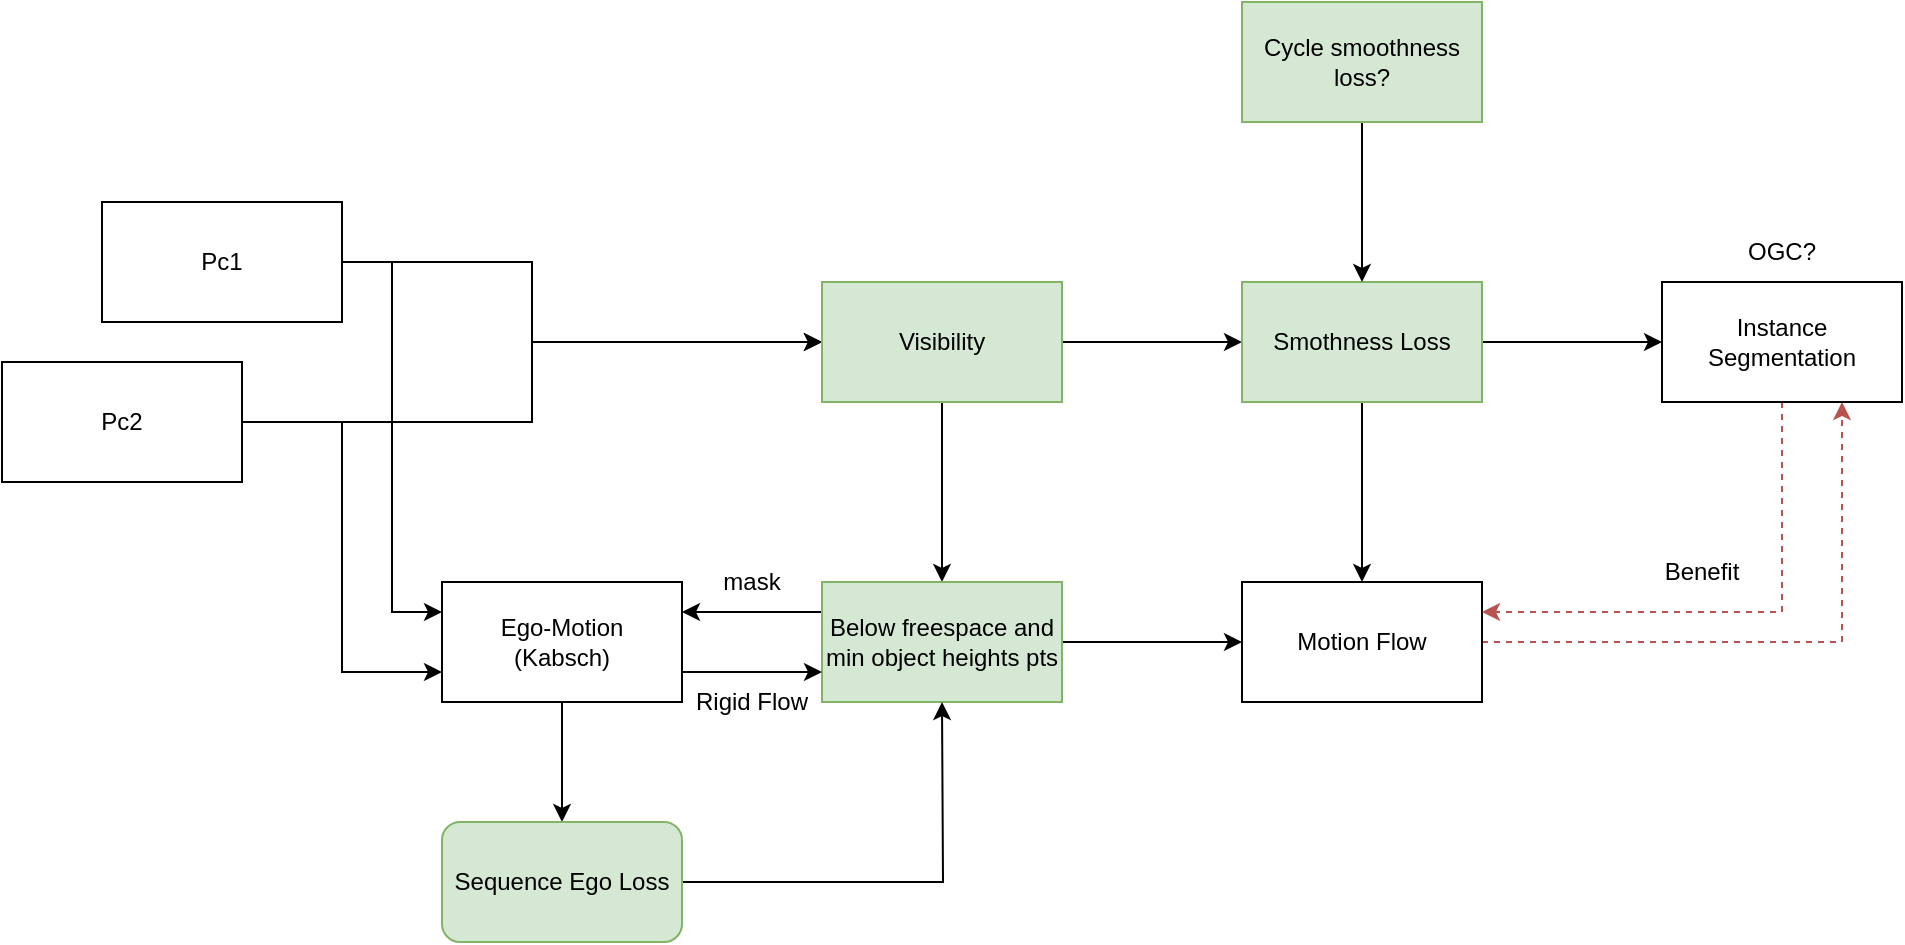 <mxfile version="21.1.2" type="device">
  <diagram name="Page-1" id="MqwonNomDQyOSovYG0t7">
    <mxGraphModel dx="2415" dy="920" grid="1" gridSize="10" guides="1" tooltips="1" connect="1" arrows="1" fold="1" page="1" pageScale="1" pageWidth="850" pageHeight="1100" math="0" shadow="0">
      <root>
        <mxCell id="0" />
        <mxCell id="1" parent="0" />
        <mxCell id="amaoutlUxbQ6_sa8AXMU-6" style="edgeStyle=orthogonalEdgeStyle;rounded=0;orthogonalLoop=1;jettySize=auto;html=1;entryX=0;entryY=0.5;entryDx=0;entryDy=0;" parent="1" target="amaoutlUxbQ6_sa8AXMU-3" edge="1">
          <mxGeometry relative="1" as="geometry">
            <mxPoint x="-55" y="300" as="sourcePoint" />
            <mxPoint x="185" y="340" as="targetPoint" />
            <Array as="points">
              <mxPoint x="35" y="300" />
              <mxPoint x="35" y="340" />
            </Array>
          </mxGeometry>
        </mxCell>
        <mxCell id="amaoutlUxbQ6_sa8AXMU-12" style="edgeStyle=orthogonalEdgeStyle;rounded=0;orthogonalLoop=1;jettySize=auto;html=1;entryX=0;entryY=0.25;entryDx=0;entryDy=0;" parent="1" source="amaoutlUxbQ6_sa8AXMU-1" target="amaoutlUxbQ6_sa8AXMU-11" edge="1">
          <mxGeometry relative="1" as="geometry" />
        </mxCell>
        <mxCell id="amaoutlUxbQ6_sa8AXMU-1" value="Pc1" style="rounded=0;whiteSpace=wrap;html=1;" parent="1" vertex="1">
          <mxGeometry x="-180" y="270" width="120" height="60" as="geometry" />
        </mxCell>
        <mxCell id="amaoutlUxbQ6_sa8AXMU-7" style="edgeStyle=orthogonalEdgeStyle;rounded=0;orthogonalLoop=1;jettySize=auto;html=1;entryX=0;entryY=0.5;entryDx=0;entryDy=0;" parent="1" source="amaoutlUxbQ6_sa8AXMU-2" target="amaoutlUxbQ6_sa8AXMU-3" edge="1">
          <mxGeometry relative="1" as="geometry" />
        </mxCell>
        <mxCell id="amaoutlUxbQ6_sa8AXMU-14" style="edgeStyle=orthogonalEdgeStyle;rounded=0;orthogonalLoop=1;jettySize=auto;html=1;entryX=0;entryY=0.75;entryDx=0;entryDy=0;" parent="1" source="amaoutlUxbQ6_sa8AXMU-2" target="amaoutlUxbQ6_sa8AXMU-11" edge="1">
          <mxGeometry relative="1" as="geometry" />
        </mxCell>
        <mxCell id="amaoutlUxbQ6_sa8AXMU-2" value="Pc2" style="rounded=0;whiteSpace=wrap;html=1;" parent="1" vertex="1">
          <mxGeometry x="-230" y="350" width="120" height="60" as="geometry" />
        </mxCell>
        <mxCell id="amaoutlUxbQ6_sa8AXMU-8" style="edgeStyle=orthogonalEdgeStyle;rounded=0;orthogonalLoop=1;jettySize=auto;html=1;entryX=0.5;entryY=0;entryDx=0;entryDy=0;" parent="1" source="amaoutlUxbQ6_sa8AXMU-3" target="amaoutlUxbQ6_sa8AXMU-9" edge="1">
          <mxGeometry relative="1" as="geometry">
            <mxPoint x="240" y="430" as="targetPoint" />
            <Array as="points" />
          </mxGeometry>
        </mxCell>
        <mxCell id="amaoutlUxbQ6_sa8AXMU-20" style="edgeStyle=orthogonalEdgeStyle;rounded=0;orthogonalLoop=1;jettySize=auto;html=1;entryX=0;entryY=0.5;entryDx=0;entryDy=0;" parent="1" source="amaoutlUxbQ6_sa8AXMU-3" target="amaoutlUxbQ6_sa8AXMU-21" edge="1">
          <mxGeometry relative="1" as="geometry">
            <mxPoint x="390" y="340" as="targetPoint" />
          </mxGeometry>
        </mxCell>
        <mxCell id="amaoutlUxbQ6_sa8AXMU-3" value="Visibility" style="rounded=0;whiteSpace=wrap;html=1;fillColor=#d5e8d4;strokeColor=#82b366;" parent="1" vertex="1">
          <mxGeometry x="180" y="310" width="120" height="60" as="geometry" />
        </mxCell>
        <mxCell id="amaoutlUxbQ6_sa8AXMU-24" style="edgeStyle=orthogonalEdgeStyle;rounded=0;orthogonalLoop=1;jettySize=auto;html=1;entryX=0;entryY=0.5;entryDx=0;entryDy=0;" parent="1" source="amaoutlUxbQ6_sa8AXMU-9" target="amaoutlUxbQ6_sa8AXMU-22" edge="1">
          <mxGeometry relative="1" as="geometry" />
        </mxCell>
        <mxCell id="amaoutlUxbQ6_sa8AXMU-32" style="edgeStyle=orthogonalEdgeStyle;rounded=0;orthogonalLoop=1;jettySize=auto;html=1;entryX=1;entryY=0.25;entryDx=0;entryDy=0;" parent="1" source="amaoutlUxbQ6_sa8AXMU-9" target="amaoutlUxbQ6_sa8AXMU-11" edge="1">
          <mxGeometry relative="1" as="geometry">
            <Array as="points">
              <mxPoint x="170" y="475" />
              <mxPoint x="170" y="475" />
            </Array>
          </mxGeometry>
        </mxCell>
        <mxCell id="amaoutlUxbQ6_sa8AXMU-9" value="Below freespace and min object heights pts" style="rounded=0;whiteSpace=wrap;html=1;fillColor=#d5e8d4;strokeColor=#82b366;" parent="1" vertex="1">
          <mxGeometry x="180" y="460" width="120" height="60" as="geometry" />
        </mxCell>
        <mxCell id="amaoutlUxbQ6_sa8AXMU-15" style="edgeStyle=orthogonalEdgeStyle;rounded=0;orthogonalLoop=1;jettySize=auto;html=1;entryX=0;entryY=0.75;entryDx=0;entryDy=0;" parent="1" source="amaoutlUxbQ6_sa8AXMU-11" target="amaoutlUxbQ6_sa8AXMU-9" edge="1">
          <mxGeometry relative="1" as="geometry">
            <Array as="points">
              <mxPoint x="130" y="505" />
              <mxPoint x="130" y="505" />
            </Array>
          </mxGeometry>
        </mxCell>
        <mxCell id="amaoutlUxbQ6_sa8AXMU-17" style="edgeStyle=orthogonalEdgeStyle;rounded=0;orthogonalLoop=1;jettySize=auto;html=1;entryX=0.5;entryY=0;entryDx=0;entryDy=0;" parent="1" source="amaoutlUxbQ6_sa8AXMU-11" target="amaoutlUxbQ6_sa8AXMU-18" edge="1">
          <mxGeometry relative="1" as="geometry">
            <mxPoint x="50" y="580" as="targetPoint" />
          </mxGeometry>
        </mxCell>
        <mxCell id="amaoutlUxbQ6_sa8AXMU-11" value="Ego-Motion&lt;br&gt;(Kabsch)" style="rounded=0;whiteSpace=wrap;html=1;" parent="1" vertex="1">
          <mxGeometry x="-10" y="460" width="120" height="60" as="geometry" />
        </mxCell>
        <mxCell id="amaoutlUxbQ6_sa8AXMU-16" value="Rigid Flow" style="text;html=1;strokeColor=none;fillColor=none;align=center;verticalAlign=middle;whiteSpace=wrap;rounded=0;" parent="1" vertex="1">
          <mxGeometry x="110" y="500" width="70" height="40" as="geometry" />
        </mxCell>
        <mxCell id="amaoutlUxbQ6_sa8AXMU-19" style="edgeStyle=orthogonalEdgeStyle;rounded=0;orthogonalLoop=1;jettySize=auto;html=1;" parent="1" source="amaoutlUxbQ6_sa8AXMU-18" edge="1">
          <mxGeometry relative="1" as="geometry">
            <mxPoint x="240" y="520" as="targetPoint" />
          </mxGeometry>
        </mxCell>
        <mxCell id="amaoutlUxbQ6_sa8AXMU-18" value="Sequence Ego Loss" style="rounded=1;whiteSpace=wrap;html=1;fillColor=#d5e8d4;strokeColor=#82b366;" parent="1" vertex="1">
          <mxGeometry x="-10" y="580" width="120" height="60" as="geometry" />
        </mxCell>
        <mxCell id="amaoutlUxbQ6_sa8AXMU-23" style="edgeStyle=orthogonalEdgeStyle;rounded=0;orthogonalLoop=1;jettySize=auto;html=1;entryX=0.5;entryY=0;entryDx=0;entryDy=0;" parent="1" source="amaoutlUxbQ6_sa8AXMU-21" target="amaoutlUxbQ6_sa8AXMU-22" edge="1">
          <mxGeometry relative="1" as="geometry" />
        </mxCell>
        <mxCell id="amaoutlUxbQ6_sa8AXMU-27" style="edgeStyle=orthogonalEdgeStyle;rounded=0;orthogonalLoop=1;jettySize=auto;html=1;entryX=0;entryY=0.5;entryDx=0;entryDy=0;" parent="1" source="amaoutlUxbQ6_sa8AXMU-21" target="amaoutlUxbQ6_sa8AXMU-26" edge="1">
          <mxGeometry relative="1" as="geometry" />
        </mxCell>
        <mxCell id="amaoutlUxbQ6_sa8AXMU-21" value="Smothness Loss" style="rounded=0;whiteSpace=wrap;html=1;fillColor=#d5e8d4;strokeColor=#82b366;" parent="1" vertex="1">
          <mxGeometry x="390" y="310" width="120" height="60" as="geometry" />
        </mxCell>
        <mxCell id="amaoutlUxbQ6_sa8AXMU-29" style="edgeStyle=orthogonalEdgeStyle;rounded=0;orthogonalLoop=1;jettySize=auto;html=1;entryX=0.75;entryY=1;entryDx=0;entryDy=0;fillColor=#f8cecc;strokeColor=#b85450;dashed=1;" parent="1" source="amaoutlUxbQ6_sa8AXMU-22" target="amaoutlUxbQ6_sa8AXMU-26" edge="1">
          <mxGeometry relative="1" as="geometry" />
        </mxCell>
        <mxCell id="amaoutlUxbQ6_sa8AXMU-22" value="Motion Flow" style="rounded=0;whiteSpace=wrap;html=1;" parent="1" vertex="1">
          <mxGeometry x="390" y="460" width="120" height="60" as="geometry" />
        </mxCell>
        <mxCell id="amaoutlUxbQ6_sa8AXMU-30" style="edgeStyle=orthogonalEdgeStyle;rounded=0;orthogonalLoop=1;jettySize=auto;html=1;entryX=1;entryY=0.25;entryDx=0;entryDy=0;fillColor=#f8cecc;strokeColor=#b85450;dashed=1;" parent="1" source="amaoutlUxbQ6_sa8AXMU-26" target="amaoutlUxbQ6_sa8AXMU-22" edge="1">
          <mxGeometry relative="1" as="geometry">
            <Array as="points">
              <mxPoint x="660" y="475" />
            </Array>
          </mxGeometry>
        </mxCell>
        <mxCell id="amaoutlUxbQ6_sa8AXMU-26" value="Instance Segmentation" style="rounded=0;whiteSpace=wrap;html=1;" parent="1" vertex="1">
          <mxGeometry x="600" y="310" width="120" height="60" as="geometry" />
        </mxCell>
        <mxCell id="amaoutlUxbQ6_sa8AXMU-28" value="OGC?" style="text;html=1;strokeColor=none;fillColor=none;align=center;verticalAlign=middle;whiteSpace=wrap;rounded=0;" parent="1" vertex="1">
          <mxGeometry x="630" y="280" width="60" height="30" as="geometry" />
        </mxCell>
        <mxCell id="amaoutlUxbQ6_sa8AXMU-31" value="Benefit" style="text;html=1;strokeColor=none;fillColor=none;align=center;verticalAlign=middle;whiteSpace=wrap;rounded=0;" parent="1" vertex="1">
          <mxGeometry x="590" y="440" width="60" height="30" as="geometry" />
        </mxCell>
        <mxCell id="amaoutlUxbQ6_sa8AXMU-33" value="mask" style="text;html=1;strokeColor=none;fillColor=none;align=center;verticalAlign=middle;whiteSpace=wrap;rounded=0;" parent="1" vertex="1">
          <mxGeometry x="110" y="440" width="70" height="40" as="geometry" />
        </mxCell>
        <mxCell id="JqOnpEWRfw95xJKbKhj4-2" style="edgeStyle=orthogonalEdgeStyle;rounded=0;orthogonalLoop=1;jettySize=auto;html=1;entryX=0.5;entryY=0;entryDx=0;entryDy=0;" edge="1" parent="1" source="JqOnpEWRfw95xJKbKhj4-1" target="amaoutlUxbQ6_sa8AXMU-21">
          <mxGeometry relative="1" as="geometry" />
        </mxCell>
        <mxCell id="JqOnpEWRfw95xJKbKhj4-1" value="Cycle smoothness loss?" style="rounded=0;whiteSpace=wrap;html=1;fillColor=#d5e8d4;strokeColor=#82b366;" vertex="1" parent="1">
          <mxGeometry x="390" y="170" width="120" height="60" as="geometry" />
        </mxCell>
      </root>
    </mxGraphModel>
  </diagram>
</mxfile>

